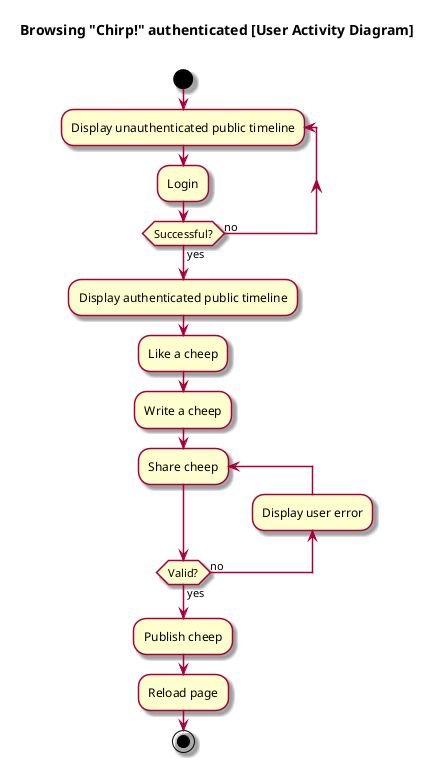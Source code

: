 @startuml

skin rose

title Browsing "Chirp!" authenticated [User Activity Diagram] \n

start

repeat :Display unauthenticated public timeline;

  :Login;


repeat while (Successful?) is (no) not (yes)

:Display authenticated public timeline;

:Like a cheep;
  
:Write a cheep;

repeat :Share cheep;
  Backward:Display user error;
repeat while (Valid?) is (no) not (yes)

:Publish cheep;

:Reload page;

stop

@enduml